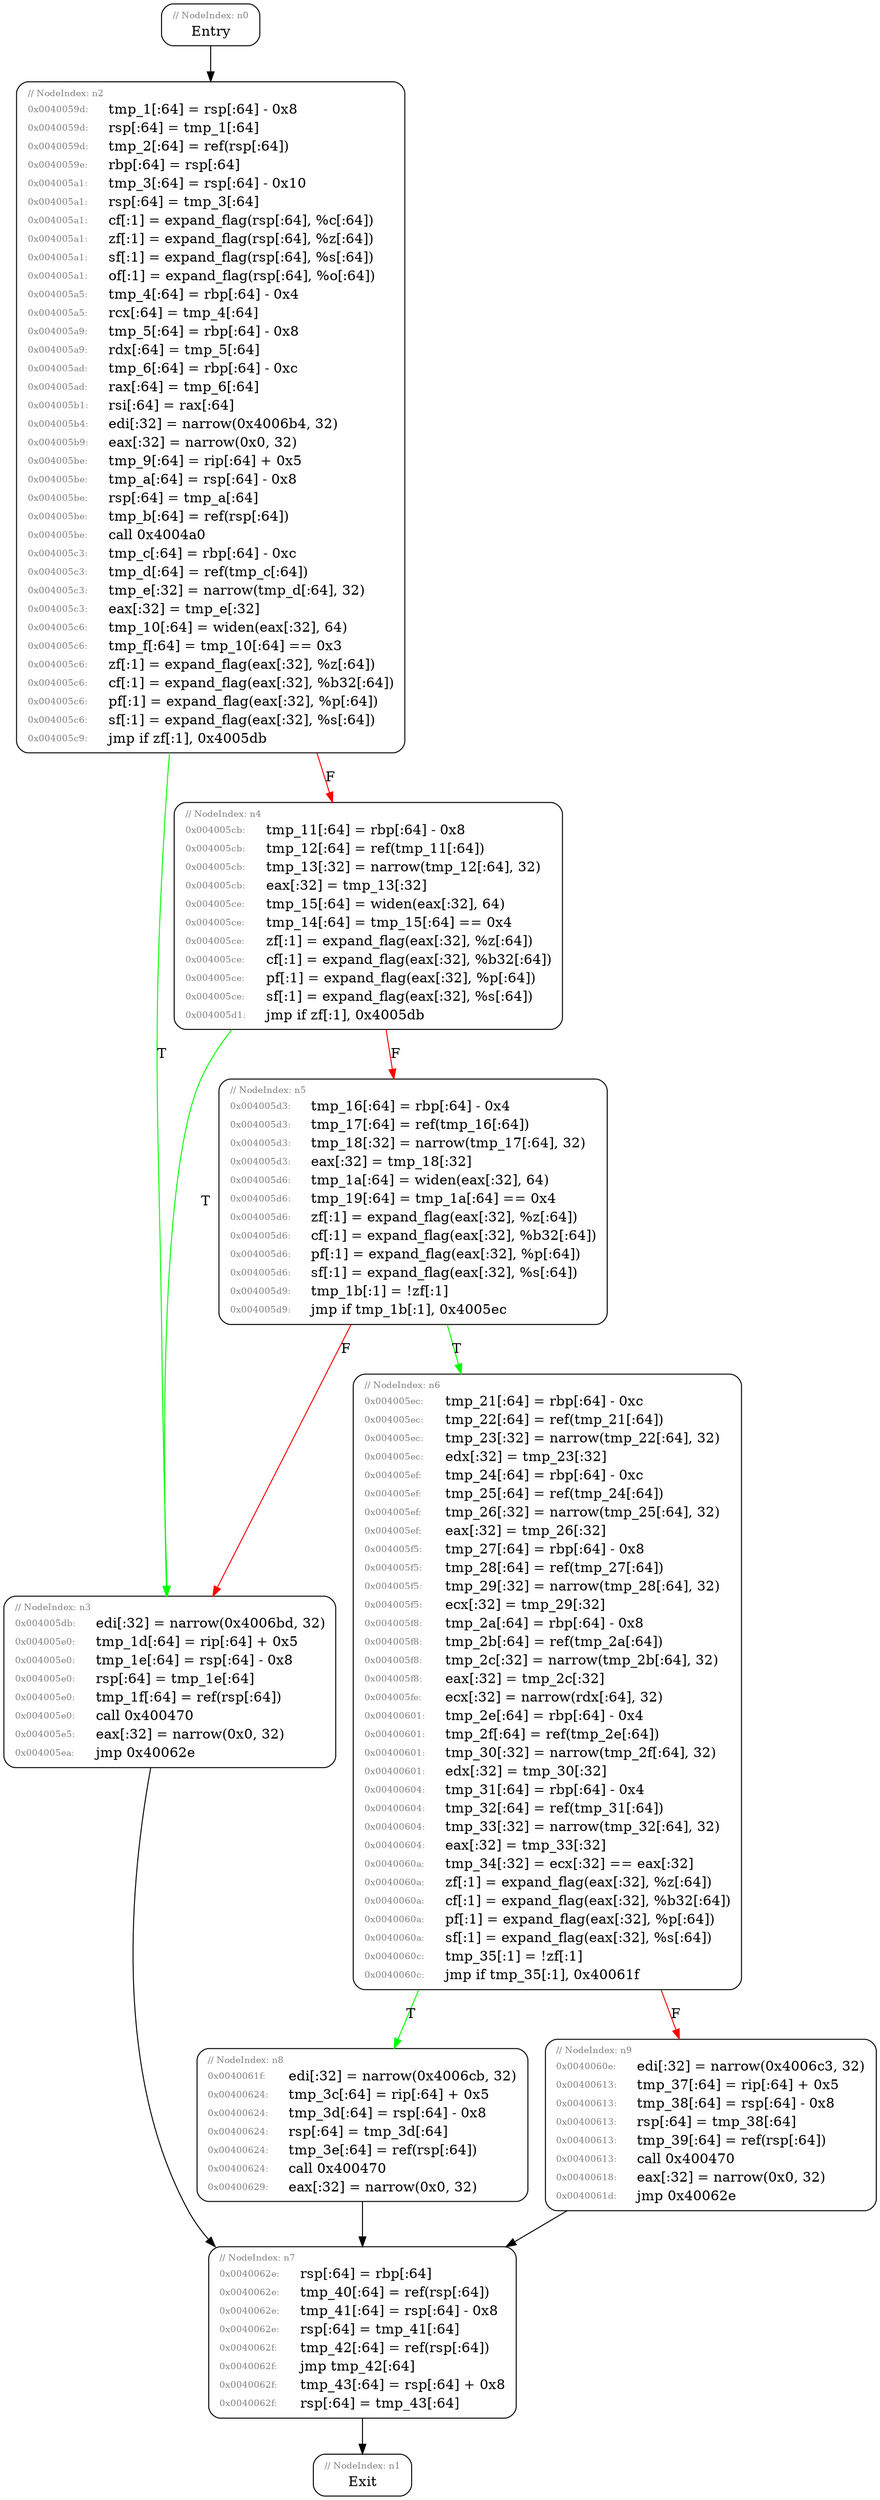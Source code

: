 digraph cfg {
splines="true";
n0[style=rounded label=<<table border="0" cellborder="0" cellpadding="1"><tr><td align="left"><font color="grey50" point-size="9">// NodeIndex: n0</font></td></tr><tr><td>Entry</td></tr></table>> shape=box color=black];
n1[style=rounded label=<<table border="0" cellborder="0" cellpadding="1"><tr><td align="left"><font color="grey50" point-size="9">// NodeIndex: n1</font></td></tr><tr><td>Exit</td></tr></table>> shape=box color=black];
n2[style=rounded label=<<table border="0" cellborder="0" cellpadding="1"><tr><td align="left"><font color="grey50" point-size="9">// NodeIndex: n2</font></td></tr><tr><td align="left" cellspacing="1"><font color="grey50"
                                 point-size="9">0x0040059d:</font></td><td align="left">tmp_1[:64] = rsp[:64] - 0x8</td></tr><tr><td align="left" cellspacing="1"><font color="grey50"
                                 point-size="9">0x0040059d:</font></td><td align="left">rsp[:64] = tmp_1[:64]</td></tr><tr><td align="left" cellspacing="1"><font color="grey50"
                                 point-size="9">0x0040059d:</font></td><td align="left">tmp_2[:64] = ref(rsp[:64])</td></tr><tr><td align="left" cellspacing="1"><font color="grey50"
                                 point-size="9">0x0040059e:</font></td><td align="left">rbp[:64] = rsp[:64]</td></tr><tr><td align="left" cellspacing="1"><font color="grey50"
                                 point-size="9">0x004005a1:</font></td><td align="left">tmp_3[:64] = rsp[:64] - 0x10</td></tr><tr><td align="left" cellspacing="1"><font color="grey50"
                                 point-size="9">0x004005a1:</font></td><td align="left">rsp[:64] = tmp_3[:64]</td></tr><tr><td align="left" cellspacing="1"><font color="grey50"
                                 point-size="9">0x004005a1:</font></td><td align="left">cf[:1] = expand_flag(rsp[:64], %c[:64])</td></tr><tr><td align="left" cellspacing="1"><font color="grey50"
                                 point-size="9">0x004005a1:</font></td><td align="left">zf[:1] = expand_flag(rsp[:64], %z[:64])</td></tr><tr><td align="left" cellspacing="1"><font color="grey50"
                                 point-size="9">0x004005a1:</font></td><td align="left">sf[:1] = expand_flag(rsp[:64], %s[:64])</td></tr><tr><td align="left" cellspacing="1"><font color="grey50"
                                 point-size="9">0x004005a1:</font></td><td align="left">of[:1] = expand_flag(rsp[:64], %o[:64])</td></tr><tr><td align="left" cellspacing="1"><font color="grey50"
                                 point-size="9">0x004005a5:</font></td><td align="left">tmp_4[:64] = rbp[:64] - 0x4</td></tr><tr><td align="left" cellspacing="1"><font color="grey50"
                                 point-size="9">0x004005a5:</font></td><td align="left">rcx[:64] = tmp_4[:64]</td></tr><tr><td align="left" cellspacing="1"><font color="grey50"
                                 point-size="9">0x004005a9:</font></td><td align="left">tmp_5[:64] = rbp[:64] - 0x8</td></tr><tr><td align="left" cellspacing="1"><font color="grey50"
                                 point-size="9">0x004005a9:</font></td><td align="left">rdx[:64] = tmp_5[:64]</td></tr><tr><td align="left" cellspacing="1"><font color="grey50"
                                 point-size="9">0x004005ad:</font></td><td align="left">tmp_6[:64] = rbp[:64] - 0xc</td></tr><tr><td align="left" cellspacing="1"><font color="grey50"
                                 point-size="9">0x004005ad:</font></td><td align="left">rax[:64] = tmp_6[:64]</td></tr><tr><td align="left" cellspacing="1"><font color="grey50"
                                 point-size="9">0x004005b1:</font></td><td align="left">rsi[:64] = rax[:64]</td></tr><tr><td align="left" cellspacing="1"><font color="grey50"
                                 point-size="9">0x004005b4:</font></td><td align="left">edi[:32] = narrow(0x4006b4, 32)</td></tr><tr><td align="left" cellspacing="1"><font color="grey50"
                                 point-size="9">0x004005b9:</font></td><td align="left">eax[:32] = narrow(0x0, 32)</td></tr><tr><td align="left" cellspacing="1"><font color="grey50"
                                 point-size="9">0x004005be:</font></td><td align="left">tmp_9[:64] = rip[:64] + 0x5</td></tr><tr><td align="left" cellspacing="1"><font color="grey50"
                                 point-size="9">0x004005be:</font></td><td align="left">tmp_a[:64] = rsp[:64] - 0x8</td></tr><tr><td align="left" cellspacing="1"><font color="grey50"
                                 point-size="9">0x004005be:</font></td><td align="left">rsp[:64] = tmp_a[:64]</td></tr><tr><td align="left" cellspacing="1"><font color="grey50"
                                 point-size="9">0x004005be:</font></td><td align="left">tmp_b[:64] = ref(rsp[:64])</td></tr><tr><td align="left" cellspacing="1"><font color="grey50"
                                 point-size="9">0x004005be:</font></td><td align="left">call 0x4004a0</td></tr><tr><td align="left" cellspacing="1"><font color="grey50"
                                 point-size="9">0x004005c3:</font></td><td align="left">tmp_c[:64] = rbp[:64] - 0xc</td></tr><tr><td align="left" cellspacing="1"><font color="grey50"
                                 point-size="9">0x004005c3:</font></td><td align="left">tmp_d[:64] = ref(tmp_c[:64])</td></tr><tr><td align="left" cellspacing="1"><font color="grey50"
                                 point-size="9">0x004005c3:</font></td><td align="left">tmp_e[:32] = narrow(tmp_d[:64], 32)</td></tr><tr><td align="left" cellspacing="1"><font color="grey50"
                                 point-size="9">0x004005c3:</font></td><td align="left">eax[:32] = tmp_e[:32]</td></tr><tr><td align="left" cellspacing="1"><font color="grey50"
                                 point-size="9">0x004005c6:</font></td><td align="left">tmp_10[:64] = widen(eax[:32], 64)</td></tr><tr><td align="left" cellspacing="1"><font color="grey50"
                                 point-size="9">0x004005c6:</font></td><td align="left">tmp_f[:64] = tmp_10[:64] == 0x3</td></tr><tr><td align="left" cellspacing="1"><font color="grey50"
                                 point-size="9">0x004005c6:</font></td><td align="left">zf[:1] = expand_flag(eax[:32], %z[:64])</td></tr><tr><td align="left" cellspacing="1"><font color="grey50"
                                 point-size="9">0x004005c6:</font></td><td align="left">cf[:1] = expand_flag(eax[:32], %b32[:64])</td></tr><tr><td align="left" cellspacing="1"><font color="grey50"
                                 point-size="9">0x004005c6:</font></td><td align="left">pf[:1] = expand_flag(eax[:32], %p[:64])</td></tr><tr><td align="left" cellspacing="1"><font color="grey50"
                                 point-size="9">0x004005c6:</font></td><td align="left">sf[:1] = expand_flag(eax[:32], %s[:64])</td></tr><tr><td align="left" cellspacing="1"><font color="grey50"
                                 point-size="9">0x004005c9:</font></td><td align="left">jmp if zf[:1], 0x4005db</td></tr></table>> shape=box color=black];
n3[style=rounded label=<<table border="0" cellborder="0" cellpadding="1"><tr><td align="left"><font color="grey50" point-size="9">// NodeIndex: n3</font></td></tr><tr><td align="left" cellspacing="1"><font color="grey50"
                                 point-size="9">0x004005db:</font></td><td align="left">edi[:32] = narrow(0x4006bd, 32)</td></tr><tr><td align="left" cellspacing="1"><font color="grey50"
                                 point-size="9">0x004005e0:</font></td><td align="left">tmp_1d[:64] = rip[:64] + 0x5</td></tr><tr><td align="left" cellspacing="1"><font color="grey50"
                                 point-size="9">0x004005e0:</font></td><td align="left">tmp_1e[:64] = rsp[:64] - 0x8</td></tr><tr><td align="left" cellspacing="1"><font color="grey50"
                                 point-size="9">0x004005e0:</font></td><td align="left">rsp[:64] = tmp_1e[:64]</td></tr><tr><td align="left" cellspacing="1"><font color="grey50"
                                 point-size="9">0x004005e0:</font></td><td align="left">tmp_1f[:64] = ref(rsp[:64])</td></tr><tr><td align="left" cellspacing="1"><font color="grey50"
                                 point-size="9">0x004005e0:</font></td><td align="left">call 0x400470</td></tr><tr><td align="left" cellspacing="1"><font color="grey50"
                                 point-size="9">0x004005e5:</font></td><td align="left">eax[:32] = narrow(0x0, 32)</td></tr><tr><td align="left" cellspacing="1"><font color="grey50"
                                 point-size="9">0x004005ea:</font></td><td align="left">jmp 0x40062e</td></tr></table>> shape=box color=black];
n4[style=rounded label=<<table border="0" cellborder="0" cellpadding="1"><tr><td align="left"><font color="grey50" point-size="9">// NodeIndex: n4</font></td></tr><tr><td align="left" cellspacing="1"><font color="grey50"
                                 point-size="9">0x004005cb:</font></td><td align="left">tmp_11[:64] = rbp[:64] - 0x8</td></tr><tr><td align="left" cellspacing="1"><font color="grey50"
                                 point-size="9">0x004005cb:</font></td><td align="left">tmp_12[:64] = ref(tmp_11[:64])</td></tr><tr><td align="left" cellspacing="1"><font color="grey50"
                                 point-size="9">0x004005cb:</font></td><td align="left">tmp_13[:32] = narrow(tmp_12[:64], 32)</td></tr><tr><td align="left" cellspacing="1"><font color="grey50"
                                 point-size="9">0x004005cb:</font></td><td align="left">eax[:32] = tmp_13[:32]</td></tr><tr><td align="left" cellspacing="1"><font color="grey50"
                                 point-size="9">0x004005ce:</font></td><td align="left">tmp_15[:64] = widen(eax[:32], 64)</td></tr><tr><td align="left" cellspacing="1"><font color="grey50"
                                 point-size="9">0x004005ce:</font></td><td align="left">tmp_14[:64] = tmp_15[:64] == 0x4</td></tr><tr><td align="left" cellspacing="1"><font color="grey50"
                                 point-size="9">0x004005ce:</font></td><td align="left">zf[:1] = expand_flag(eax[:32], %z[:64])</td></tr><tr><td align="left" cellspacing="1"><font color="grey50"
                                 point-size="9">0x004005ce:</font></td><td align="left">cf[:1] = expand_flag(eax[:32], %b32[:64])</td></tr><tr><td align="left" cellspacing="1"><font color="grey50"
                                 point-size="9">0x004005ce:</font></td><td align="left">pf[:1] = expand_flag(eax[:32], %p[:64])</td></tr><tr><td align="left" cellspacing="1"><font color="grey50"
                                 point-size="9">0x004005ce:</font></td><td align="left">sf[:1] = expand_flag(eax[:32], %s[:64])</td></tr><tr><td align="left" cellspacing="1"><font color="grey50"
                                 point-size="9">0x004005d1:</font></td><td align="left">jmp if zf[:1], 0x4005db</td></tr></table>> shape=box color=black];
n5[style=rounded label=<<table border="0" cellborder="0" cellpadding="1"><tr><td align="left"><font color="grey50" point-size="9">// NodeIndex: n5</font></td></tr><tr><td align="left" cellspacing="1"><font color="grey50"
                                 point-size="9">0x004005d3:</font></td><td align="left">tmp_16[:64] = rbp[:64] - 0x4</td></tr><tr><td align="left" cellspacing="1"><font color="grey50"
                                 point-size="9">0x004005d3:</font></td><td align="left">tmp_17[:64] = ref(tmp_16[:64])</td></tr><tr><td align="left" cellspacing="1"><font color="grey50"
                                 point-size="9">0x004005d3:</font></td><td align="left">tmp_18[:32] = narrow(tmp_17[:64], 32)</td></tr><tr><td align="left" cellspacing="1"><font color="grey50"
                                 point-size="9">0x004005d3:</font></td><td align="left">eax[:32] = tmp_18[:32]</td></tr><tr><td align="left" cellspacing="1"><font color="grey50"
                                 point-size="9">0x004005d6:</font></td><td align="left">tmp_1a[:64] = widen(eax[:32], 64)</td></tr><tr><td align="left" cellspacing="1"><font color="grey50"
                                 point-size="9">0x004005d6:</font></td><td align="left">tmp_19[:64] = tmp_1a[:64] == 0x4</td></tr><tr><td align="left" cellspacing="1"><font color="grey50"
                                 point-size="9">0x004005d6:</font></td><td align="left">zf[:1] = expand_flag(eax[:32], %z[:64])</td></tr><tr><td align="left" cellspacing="1"><font color="grey50"
                                 point-size="9">0x004005d6:</font></td><td align="left">cf[:1] = expand_flag(eax[:32], %b32[:64])</td></tr><tr><td align="left" cellspacing="1"><font color="grey50"
                                 point-size="9">0x004005d6:</font></td><td align="left">pf[:1] = expand_flag(eax[:32], %p[:64])</td></tr><tr><td align="left" cellspacing="1"><font color="grey50"
                                 point-size="9">0x004005d6:</font></td><td align="left">sf[:1] = expand_flag(eax[:32], %s[:64])</td></tr><tr><td align="left" cellspacing="1"><font color="grey50"
                                 point-size="9">0x004005d9:</font></td><td align="left">tmp_1b[:1] = !zf[:1]</td></tr><tr><td align="left" cellspacing="1"><font color="grey50"
                                 point-size="9">0x004005d9:</font></td><td align="left">jmp if tmp_1b[:1], 0x4005ec</td></tr></table>> shape=box color=black];
n6[style=rounded label=<<table border="0" cellborder="0" cellpadding="1"><tr><td align="left"><font color="grey50" point-size="9">// NodeIndex: n6</font></td></tr><tr><td align="left" cellspacing="1"><font color="grey50"
                                 point-size="9">0x004005ec:</font></td><td align="left">tmp_21[:64] = rbp[:64] - 0xc</td></tr><tr><td align="left" cellspacing="1"><font color="grey50"
                                 point-size="9">0x004005ec:</font></td><td align="left">tmp_22[:64] = ref(tmp_21[:64])</td></tr><tr><td align="left" cellspacing="1"><font color="grey50"
                                 point-size="9">0x004005ec:</font></td><td align="left">tmp_23[:32] = narrow(tmp_22[:64], 32)</td></tr><tr><td align="left" cellspacing="1"><font color="grey50"
                                 point-size="9">0x004005ec:</font></td><td align="left">edx[:32] = tmp_23[:32]</td></tr><tr><td align="left" cellspacing="1"><font color="grey50"
                                 point-size="9">0x004005ef:</font></td><td align="left">tmp_24[:64] = rbp[:64] - 0xc</td></tr><tr><td align="left" cellspacing="1"><font color="grey50"
                                 point-size="9">0x004005ef:</font></td><td align="left">tmp_25[:64] = ref(tmp_24[:64])</td></tr><tr><td align="left" cellspacing="1"><font color="grey50"
                                 point-size="9">0x004005ef:</font></td><td align="left">tmp_26[:32] = narrow(tmp_25[:64], 32)</td></tr><tr><td align="left" cellspacing="1"><font color="grey50"
                                 point-size="9">0x004005ef:</font></td><td align="left">eax[:32] = tmp_26[:32]</td></tr><tr><td align="left" cellspacing="1"><font color="grey50"
                                 point-size="9">0x004005f5:</font></td><td align="left">tmp_27[:64] = rbp[:64] - 0x8</td></tr><tr><td align="left" cellspacing="1"><font color="grey50"
                                 point-size="9">0x004005f5:</font></td><td align="left">tmp_28[:64] = ref(tmp_27[:64])</td></tr><tr><td align="left" cellspacing="1"><font color="grey50"
                                 point-size="9">0x004005f5:</font></td><td align="left">tmp_29[:32] = narrow(tmp_28[:64], 32)</td></tr><tr><td align="left" cellspacing="1"><font color="grey50"
                                 point-size="9">0x004005f5:</font></td><td align="left">ecx[:32] = tmp_29[:32]</td></tr><tr><td align="left" cellspacing="1"><font color="grey50"
                                 point-size="9">0x004005f8:</font></td><td align="left">tmp_2a[:64] = rbp[:64] - 0x8</td></tr><tr><td align="left" cellspacing="1"><font color="grey50"
                                 point-size="9">0x004005f8:</font></td><td align="left">tmp_2b[:64] = ref(tmp_2a[:64])</td></tr><tr><td align="left" cellspacing="1"><font color="grey50"
                                 point-size="9">0x004005f8:</font></td><td align="left">tmp_2c[:32] = narrow(tmp_2b[:64], 32)</td></tr><tr><td align="left" cellspacing="1"><font color="grey50"
                                 point-size="9">0x004005f8:</font></td><td align="left">eax[:32] = tmp_2c[:32]</td></tr><tr><td align="left" cellspacing="1"><font color="grey50"
                                 point-size="9">0x004005fe:</font></td><td align="left">ecx[:32] = narrow(rdx[:64], 32)</td></tr><tr><td align="left" cellspacing="1"><font color="grey50"
                                 point-size="9">0x00400601:</font></td><td align="left">tmp_2e[:64] = rbp[:64] - 0x4</td></tr><tr><td align="left" cellspacing="1"><font color="grey50"
                                 point-size="9">0x00400601:</font></td><td align="left">tmp_2f[:64] = ref(tmp_2e[:64])</td></tr><tr><td align="left" cellspacing="1"><font color="grey50"
                                 point-size="9">0x00400601:</font></td><td align="left">tmp_30[:32] = narrow(tmp_2f[:64], 32)</td></tr><tr><td align="left" cellspacing="1"><font color="grey50"
                                 point-size="9">0x00400601:</font></td><td align="left">edx[:32] = tmp_30[:32]</td></tr><tr><td align="left" cellspacing="1"><font color="grey50"
                                 point-size="9">0x00400604:</font></td><td align="left">tmp_31[:64] = rbp[:64] - 0x4</td></tr><tr><td align="left" cellspacing="1"><font color="grey50"
                                 point-size="9">0x00400604:</font></td><td align="left">tmp_32[:64] = ref(tmp_31[:64])</td></tr><tr><td align="left" cellspacing="1"><font color="grey50"
                                 point-size="9">0x00400604:</font></td><td align="left">tmp_33[:32] = narrow(tmp_32[:64], 32)</td></tr><tr><td align="left" cellspacing="1"><font color="grey50"
                                 point-size="9">0x00400604:</font></td><td align="left">eax[:32] = tmp_33[:32]</td></tr><tr><td align="left" cellspacing="1"><font color="grey50"
                                 point-size="9">0x0040060a:</font></td><td align="left">tmp_34[:32] = ecx[:32] == eax[:32]</td></tr><tr><td align="left" cellspacing="1"><font color="grey50"
                                 point-size="9">0x0040060a:</font></td><td align="left">zf[:1] = expand_flag(eax[:32], %z[:64])</td></tr><tr><td align="left" cellspacing="1"><font color="grey50"
                                 point-size="9">0x0040060a:</font></td><td align="left">cf[:1] = expand_flag(eax[:32], %b32[:64])</td></tr><tr><td align="left" cellspacing="1"><font color="grey50"
                                 point-size="9">0x0040060a:</font></td><td align="left">pf[:1] = expand_flag(eax[:32], %p[:64])</td></tr><tr><td align="left" cellspacing="1"><font color="grey50"
                                 point-size="9">0x0040060a:</font></td><td align="left">sf[:1] = expand_flag(eax[:32], %s[:64])</td></tr><tr><td align="left" cellspacing="1"><font color="grey50"
                                 point-size="9">0x0040060c:</font></td><td align="left">tmp_35[:1] = !zf[:1]</td></tr><tr><td align="left" cellspacing="1"><font color="grey50"
                                 point-size="9">0x0040060c:</font></td><td align="left">jmp if tmp_35[:1], 0x40061f</td></tr></table>> shape=box color=black];
n7[style=rounded label=<<table border="0" cellborder="0" cellpadding="1"><tr><td align="left"><font color="grey50" point-size="9">// NodeIndex: n7</font></td></tr><tr><td align="left" cellspacing="1"><font color="grey50"
                                 point-size="9">0x0040062e:</font></td><td align="left">rsp[:64] = rbp[:64]</td></tr><tr><td align="left" cellspacing="1"><font color="grey50"
                                 point-size="9">0x0040062e:</font></td><td align="left">tmp_40[:64] = ref(rsp[:64])</td></tr><tr><td align="left" cellspacing="1"><font color="grey50"
                                 point-size="9">0x0040062e:</font></td><td align="left">tmp_41[:64] = rsp[:64] - 0x8</td></tr><tr><td align="left" cellspacing="1"><font color="grey50"
                                 point-size="9">0x0040062e:</font></td><td align="left">rsp[:64] = tmp_41[:64]</td></tr><tr><td align="left" cellspacing="1"><font color="grey50"
                                 point-size="9">0x0040062f:</font></td><td align="left">tmp_42[:64] = ref(rsp[:64])</td></tr><tr><td align="left" cellspacing="1"><font color="grey50"
                                 point-size="9">0x0040062f:</font></td><td align="left">jmp tmp_42[:64]</td></tr><tr><td align="left" cellspacing="1"><font color="grey50"
                                 point-size="9">0x0040062f:</font></td><td align="left">tmp_43[:64] = rsp[:64] + 0x8</td></tr><tr><td align="left" cellspacing="1"><font color="grey50"
                                 point-size="9">0x0040062f:</font></td><td align="left">rsp[:64] = tmp_43[:64]</td></tr></table>> shape=box color=black];
n8[style=rounded label=<<table border="0" cellborder="0" cellpadding="1"><tr><td align="left"><font color="grey50" point-size="9">// NodeIndex: n8</font></td></tr><tr><td align="left" cellspacing="1"><font color="grey50"
                                 point-size="9">0x0040061f:</font></td><td align="left">edi[:32] = narrow(0x4006cb, 32)</td></tr><tr><td align="left" cellspacing="1"><font color="grey50"
                                 point-size="9">0x00400624:</font></td><td align="left">tmp_3c[:64] = rip[:64] + 0x5</td></tr><tr><td align="left" cellspacing="1"><font color="grey50"
                                 point-size="9">0x00400624:</font></td><td align="left">tmp_3d[:64] = rsp[:64] - 0x8</td></tr><tr><td align="left" cellspacing="1"><font color="grey50"
                                 point-size="9">0x00400624:</font></td><td align="left">rsp[:64] = tmp_3d[:64]</td></tr><tr><td align="left" cellspacing="1"><font color="grey50"
                                 point-size="9">0x00400624:</font></td><td align="left">tmp_3e[:64] = ref(rsp[:64])</td></tr><tr><td align="left" cellspacing="1"><font color="grey50"
                                 point-size="9">0x00400624:</font></td><td align="left">call 0x400470</td></tr><tr><td align="left" cellspacing="1"><font color="grey50"
                                 point-size="9">0x00400629:</font></td><td align="left">eax[:32] = narrow(0x0, 32)</td></tr></table>> shape=box color=black];
n9[style=rounded label=<<table border="0" cellborder="0" cellpadding="1"><tr><td align="left"><font color="grey50" point-size="9">// NodeIndex: n9</font></td></tr><tr><td align="left" cellspacing="1"><font color="grey50"
                                 point-size="9">0x0040060e:</font></td><td align="left">edi[:32] = narrow(0x4006c3, 32)</td></tr><tr><td align="left" cellspacing="1"><font color="grey50"
                                 point-size="9">0x00400613:</font></td><td align="left">tmp_37[:64] = rip[:64] + 0x5</td></tr><tr><td align="left" cellspacing="1"><font color="grey50"
                                 point-size="9">0x00400613:</font></td><td align="left">tmp_38[:64] = rsp[:64] - 0x8</td></tr><tr><td align="left" cellspacing="1"><font color="grey50"
                                 point-size="9">0x00400613:</font></td><td align="left">rsp[:64] = tmp_38[:64]</td></tr><tr><td align="left" cellspacing="1"><font color="grey50"
                                 point-size="9">0x00400613:</font></td><td align="left">tmp_39[:64] = ref(rsp[:64])</td></tr><tr><td align="left" cellspacing="1"><font color="grey50"
                                 point-size="9">0x00400613:</font></td><td align="left">call 0x400470</td></tr><tr><td align="left" cellspacing="1"><font color="grey50"
                                 point-size="9">0x00400618:</font></td><td align="left">eax[:32] = narrow(0x0, 32)</td></tr><tr><td align="left" cellspacing="1"><font color="grey50"
                                 point-size="9">0x0040061d:</font></td><td align="left">jmp 0x40062e</td></tr></table>> shape=box color=black];
n0 -> n2[color=black dir=forward];
n2 -> n3[label=T color=green dir=forward];
n2 -> n4[label=F color=red dir=forward];
n4 -> n3[label=T color=green dir=forward];
n4 -> n5[label=F color=red dir=forward];
n5 -> n6[label=T color=green dir=forward];
n5 -> n3[label=F color=red dir=forward];
n3 -> n7[color=black dir=forward];
n6 -> n8[label=T color=green dir=forward];
n6 -> n9[label=F color=red dir=forward];
n9 -> n7[color=black dir=forward];
n8 -> n7[color=black dir=forward];
n7 -> n1[color=black dir=forward];

}